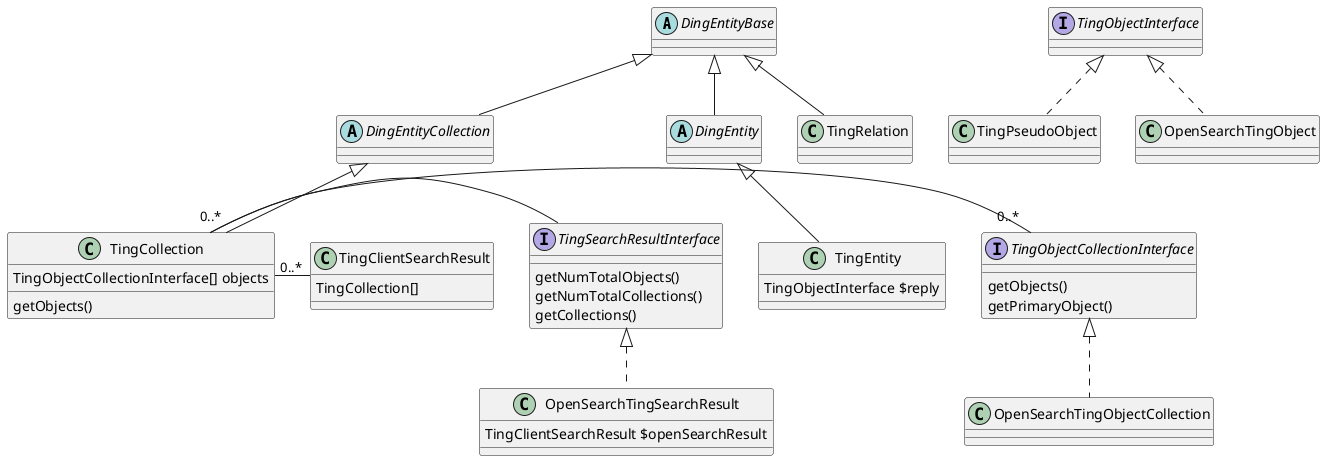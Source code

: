 @startuml
!pragma revision 1
abstract class DingEntityBase
abstract class DingEntityCollection extends DingEntityBase
abstract class DingEntity extends DingEntityBase
class TingRelation extends DingEntityBase
class TingPseudoObject implements TingObjectInterface
class OpenSearchTingObject implements TingObjectInterface

TingCollection - "0..*" TingObjectCollectionInterface
class TingCollection extends DingEntityCollection {
  TingObjectCollectionInterface[] objects
  getObjects()
}

class TingEntity extends DingEntity {
  TingObjectInterface $reply
}


interface TingObjectCollectionInterface {
    getObjects()
    getPrimaryObject()
}




TingClientSearchResult - "0..*" TingCollection
class TingClientSearchResult {
  TingCollection[]
}


class OpenSearchTingObjectCollection implements TingObjectCollectionInterface {

}

class OpenSearchTingSearchResult implements TingSearchResultInterface {
  TingClientSearchResult $openSearchResult
}

TingSearchResultInterface - "0..*" TingCollection

interface TingSearchResultInterface {
    getNumTotalObjects()
    getNumTotalCollections()
    getCollections()
}
@enduml
